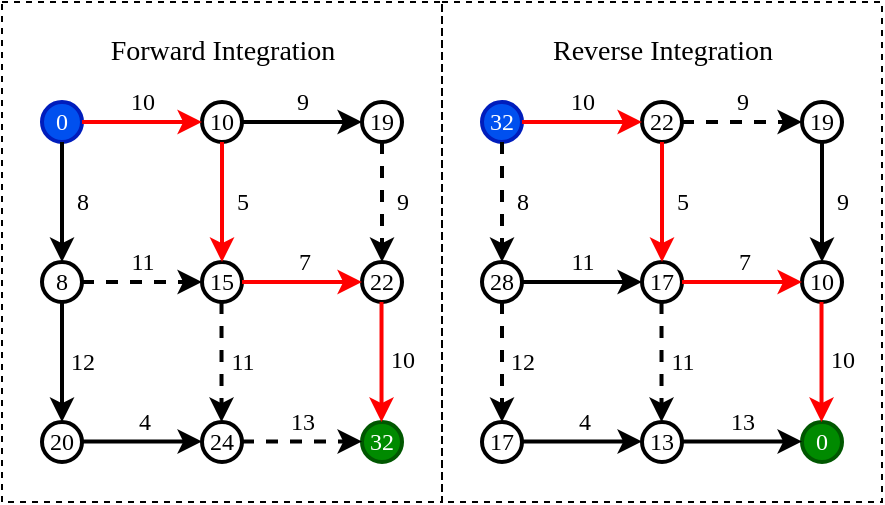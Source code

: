 <mxfile version="23.1.5" type="device">
  <diagram name="Page-1" id="I9qHYXw20BZHlFzizIdc">
    <mxGraphModel dx="649" dy="401" grid="1" gridSize="10" guides="1" tooltips="1" connect="1" arrows="1" fold="1" page="1" pageScale="1" pageWidth="850" pageHeight="1100" math="0" shadow="0">
      <root>
        <mxCell id="0" />
        <mxCell id="1" parent="0" />
        <mxCell id="7n1U8HdBAdJ0gv718b80-84" value="" style="rounded=0;whiteSpace=wrap;html=1;fillColor=none;dashed=1;" parent="1" vertex="1">
          <mxGeometry x="150" y="200" width="220" height="250" as="geometry" />
        </mxCell>
        <mxCell id="7n1U8HdBAdJ0gv718b80-85" value="" style="rounded=0;whiteSpace=wrap;html=1;fillColor=none;dashed=1;" parent="1" vertex="1">
          <mxGeometry x="370" y="200" width="220" height="250" as="geometry" />
        </mxCell>
        <mxCell id="7n1U8HdBAdJ0gv718b80-5" value="19" style="ellipse;whiteSpace=wrap;html=1;aspect=fixed;fontFamily=Times New Roman;fontSize=12;strokeWidth=2;" parent="1" vertex="1">
          <mxGeometry x="330" y="250" width="20" height="20" as="geometry" />
        </mxCell>
        <mxCell id="7n1U8HdBAdJ0gv718b80-6" value="22" style="ellipse;whiteSpace=wrap;html=1;aspect=fixed;fontFamily=Times New Roman;fontSize=12;strokeWidth=2;" parent="1" vertex="1">
          <mxGeometry x="330" y="330" width="20" height="20" as="geometry" />
        </mxCell>
        <mxCell id="7n1U8HdBAdJ0gv718b80-7" value="32" style="ellipse;whiteSpace=wrap;html=1;aspect=fixed;fillColor=#008a00;fontColor=#ffffff;strokeColor=#005700;fontFamily=Times New Roman;fontSize=12;strokeWidth=2;" parent="1" vertex="1">
          <mxGeometry x="330" y="410" width="20" height="20" as="geometry" />
        </mxCell>
        <mxCell id="7n1U8HdBAdJ0gv718b80-9" value="10" style="ellipse;whiteSpace=wrap;html=1;aspect=fixed;fontFamily=Times New Roman;fontSize=12;strokeWidth=2;" parent="1" vertex="1">
          <mxGeometry x="250" y="250" width="20" height="20" as="geometry" />
        </mxCell>
        <mxCell id="7n1U8HdBAdJ0gv718b80-10" value="15" style="ellipse;whiteSpace=wrap;html=1;aspect=fixed;fontFamily=Times New Roman;fontSize=12;strokeWidth=2;" parent="1" vertex="1">
          <mxGeometry x="250" y="330" width="20" height="20" as="geometry" />
        </mxCell>
        <mxCell id="7n1U8HdBAdJ0gv718b80-11" value="24" style="ellipse;whiteSpace=wrap;html=1;aspect=fixed;fontFamily=Times New Roman;fontSize=12;strokeWidth=2;" parent="1" vertex="1">
          <mxGeometry x="250" y="410" width="20" height="20" as="geometry" />
        </mxCell>
        <mxCell id="7n1U8HdBAdJ0gv718b80-13" value="0" style="ellipse;whiteSpace=wrap;html=1;aspect=fixed;fillColor=#0050ef;fontColor=#ffffff;strokeColor=#001DBC;fontFamily=Times New Roman;fontSize=12;strokeWidth=2;" parent="1" vertex="1">
          <mxGeometry x="170" y="250" width="20" height="20" as="geometry" />
        </mxCell>
        <mxCell id="7n1U8HdBAdJ0gv718b80-14" value="8" style="ellipse;whiteSpace=wrap;html=1;aspect=fixed;fontFamily=Times New Roman;fontSize=12;strokeWidth=2;" parent="1" vertex="1">
          <mxGeometry x="170" y="330" width="20" height="20" as="geometry" />
        </mxCell>
        <mxCell id="7n1U8HdBAdJ0gv718b80-15" value="20" style="ellipse;whiteSpace=wrap;html=1;aspect=fixed;fontFamily=Times New Roman;fontSize=12;strokeWidth=2;" parent="1" vertex="1">
          <mxGeometry x="170" y="410" width="20" height="20" as="geometry" />
        </mxCell>
        <mxCell id="7n1U8HdBAdJ0gv718b80-17" value="" style="endArrow=classic;html=1;rounded=0;exitX=0.5;exitY=1;exitDx=0;exitDy=0;fontFamily=Times New Roman;fontSize=12;strokeWidth=2;" parent="1" source="7n1U8HdBAdJ0gv718b80-13" target="7n1U8HdBAdJ0gv718b80-14" edge="1">
          <mxGeometry width="50" height="50" relative="1" as="geometry">
            <mxPoint x="400" y="390" as="sourcePoint" />
            <mxPoint x="450" y="340" as="targetPoint" />
          </mxGeometry>
        </mxCell>
        <mxCell id="7n1U8HdBAdJ0gv718b80-33" value="8" style="edgeLabel;html=1;align=center;verticalAlign=middle;resizable=0;points=[];fontFamily=Times New Roman;fontSize=12;labelBackgroundColor=none;" parent="7n1U8HdBAdJ0gv718b80-17" vertex="1" connectable="0">
          <mxGeometry x="-0.16" y="-2" relative="1" as="geometry">
            <mxPoint x="12" y="5" as="offset" />
          </mxGeometry>
        </mxCell>
        <mxCell id="7n1U8HdBAdJ0gv718b80-18" value="" style="endArrow=classic;html=1;rounded=0;exitX=1;exitY=0.5;exitDx=0;exitDy=0;entryX=0;entryY=0.5;entryDx=0;entryDy=0;fontFamily=Times New Roman;fontSize=12;strokeColor=#FF0000;strokeWidth=2;" parent="1" source="7n1U8HdBAdJ0gv718b80-13" target="7n1U8HdBAdJ0gv718b80-9" edge="1">
          <mxGeometry width="50" height="50" relative="1" as="geometry">
            <mxPoint x="190" y="280" as="sourcePoint" />
            <mxPoint x="190" y="340" as="targetPoint" />
          </mxGeometry>
        </mxCell>
        <mxCell id="7n1U8HdBAdJ0gv718b80-32" value="10" style="edgeLabel;html=1;align=center;verticalAlign=middle;resizable=0;points=[];fontFamily=Times New Roman;fontSize=12;labelBackgroundColor=none;" parent="7n1U8HdBAdJ0gv718b80-18" vertex="1" connectable="0">
          <mxGeometry x="-0.062" y="1" relative="1" as="geometry">
            <mxPoint x="2" y="-9" as="offset" />
          </mxGeometry>
        </mxCell>
        <mxCell id="7n1U8HdBAdJ0gv718b80-19" value="" style="endArrow=classic;html=1;rounded=0;exitX=1;exitY=0.5;exitDx=0;exitDy=0;entryX=0;entryY=0.5;entryDx=0;entryDy=0;dashed=1;fontFamily=Times New Roman;fontSize=12;strokeWidth=2;" parent="1" source="7n1U8HdBAdJ0gv718b80-14" target="7n1U8HdBAdJ0gv718b80-10" edge="1">
          <mxGeometry width="50" height="50" relative="1" as="geometry">
            <mxPoint x="200" y="270" as="sourcePoint" />
            <mxPoint x="260" y="270" as="targetPoint" />
          </mxGeometry>
        </mxCell>
        <mxCell id="7n1U8HdBAdJ0gv718b80-34" value="11" style="edgeLabel;html=1;align=center;verticalAlign=middle;resizable=0;points=[];fontFamily=Times New Roman;fontSize=12;labelBackgroundColor=none;" parent="7n1U8HdBAdJ0gv718b80-19" vertex="1" connectable="0">
          <mxGeometry x="0.033" y="-2" relative="1" as="geometry">
            <mxPoint x="-1" y="-12" as="offset" />
          </mxGeometry>
        </mxCell>
        <mxCell id="7n1U8HdBAdJ0gv718b80-20" value="" style="endArrow=classic;html=1;rounded=0;exitX=0.5;exitY=1;exitDx=0;exitDy=0;entryX=0.5;entryY=0;entryDx=0;entryDy=0;fontFamily=Times New Roman;fontSize=12;strokeColor=#FF0000;strokeWidth=2;" parent="1" source="7n1U8HdBAdJ0gv718b80-9" target="7n1U8HdBAdJ0gv718b80-10" edge="1">
          <mxGeometry width="50" height="50" relative="1" as="geometry">
            <mxPoint x="210" y="280" as="sourcePoint" />
            <mxPoint x="270" y="280" as="targetPoint" />
          </mxGeometry>
        </mxCell>
        <mxCell id="7n1U8HdBAdJ0gv718b80-36" value="5" style="edgeLabel;html=1;align=center;verticalAlign=middle;resizable=0;points=[];fontFamily=Times New Roman;fontSize=12;labelBackgroundColor=none;" parent="7n1U8HdBAdJ0gv718b80-20" vertex="1" connectable="0">
          <mxGeometry x="-0.335" y="-2" relative="1" as="geometry">
            <mxPoint x="12" y="10" as="offset" />
          </mxGeometry>
        </mxCell>
        <mxCell id="7n1U8HdBAdJ0gv718b80-21" value="" style="endArrow=classic;html=1;rounded=0;exitX=0.5;exitY=1;exitDx=0;exitDy=0;entryX=0.5;entryY=0;entryDx=0;entryDy=0;fontFamily=Times New Roman;fontSize=12;strokeWidth=2;" parent="1" source="7n1U8HdBAdJ0gv718b80-14" target="7n1U8HdBAdJ0gv718b80-15" edge="1">
          <mxGeometry width="50" height="50" relative="1" as="geometry">
            <mxPoint x="200" y="350" as="sourcePoint" />
            <mxPoint x="260" y="350" as="targetPoint" />
          </mxGeometry>
        </mxCell>
        <mxCell id="7n1U8HdBAdJ0gv718b80-40" value="12" style="edgeLabel;html=1;align=center;verticalAlign=middle;resizable=0;points=[];fontFamily=Times New Roman;fontSize=12;labelBackgroundColor=none;" parent="7n1U8HdBAdJ0gv718b80-21" vertex="1" connectable="0">
          <mxGeometry x="-0.144" relative="1" as="geometry">
            <mxPoint x="10" y="4" as="offset" />
          </mxGeometry>
        </mxCell>
        <mxCell id="7n1U8HdBAdJ0gv718b80-23" value="" style="endArrow=classic;html=1;rounded=0;exitX=1;exitY=0.5;exitDx=0;exitDy=0;entryX=0;entryY=0.5;entryDx=0;entryDy=0;fontFamily=Times New Roman;fontSize=12;strokeWidth=2;" parent="1" source="7n1U8HdBAdJ0gv718b80-9" target="7n1U8HdBAdJ0gv718b80-5" edge="1">
          <mxGeometry width="50" height="50" relative="1" as="geometry">
            <mxPoint x="200" y="270" as="sourcePoint" />
            <mxPoint x="260" y="270" as="targetPoint" />
          </mxGeometry>
        </mxCell>
        <mxCell id="7n1U8HdBAdJ0gv718b80-35" value="9" style="edgeLabel;html=1;align=center;verticalAlign=middle;resizable=0;points=[];fontFamily=Times New Roman;fontSize=12;labelBackgroundColor=none;" parent="7n1U8HdBAdJ0gv718b80-23" vertex="1" connectable="0">
          <mxGeometry x="-0.11" y="-1" relative="1" as="geometry">
            <mxPoint x="3" y="-11" as="offset" />
          </mxGeometry>
        </mxCell>
        <mxCell id="7n1U8HdBAdJ0gv718b80-25" value="" style="endArrow=classic;html=1;rounded=0;exitX=0.5;exitY=1;exitDx=0;exitDy=0;entryX=0.5;entryY=0;entryDx=0;entryDy=0;dashed=1;fontFamily=Times New Roman;fontSize=12;strokeWidth=2;" parent="1" source="7n1U8HdBAdJ0gv718b80-5" target="7n1U8HdBAdJ0gv718b80-6" edge="1">
          <mxGeometry width="50" height="50" relative="1" as="geometry">
            <mxPoint x="280" y="270" as="sourcePoint" />
            <mxPoint x="340" y="270" as="targetPoint" />
          </mxGeometry>
        </mxCell>
        <mxCell id="7n1U8HdBAdJ0gv718b80-43" value="9" style="edgeLabel;html=1;align=center;verticalAlign=middle;resizable=0;points=[];fontFamily=Times New Roman;fontSize=12;labelBackgroundColor=none;" parent="7n1U8HdBAdJ0gv718b80-25" vertex="1" connectable="0">
          <mxGeometry x="-0.097" y="1" relative="1" as="geometry">
            <mxPoint x="9" y="3" as="offset" />
          </mxGeometry>
        </mxCell>
        <mxCell id="7n1U8HdBAdJ0gv718b80-26" value="" style="endArrow=classic;html=1;rounded=0;exitX=1;exitY=0.5;exitDx=0;exitDy=0;entryX=0;entryY=0.5;entryDx=0;entryDy=0;fontFamily=Times New Roman;fontSize=12;strokeColor=#FF0000;strokeWidth=2;" parent="1" source="7n1U8HdBAdJ0gv718b80-10" target="7n1U8HdBAdJ0gv718b80-6" edge="1">
          <mxGeometry width="50" height="50" relative="1" as="geometry">
            <mxPoint x="290" y="280" as="sourcePoint" />
            <mxPoint x="350" y="280" as="targetPoint" />
          </mxGeometry>
        </mxCell>
        <mxCell id="7n1U8HdBAdJ0gv718b80-37" value="7" style="edgeLabel;html=1;align=center;verticalAlign=middle;resizable=0;points=[];fontFamily=Times New Roman;fontSize=12;labelBackgroundColor=none;" parent="7n1U8HdBAdJ0gv718b80-26" vertex="1" connectable="0">
          <mxGeometry x="-0.157" relative="1" as="geometry">
            <mxPoint x="5" y="-10" as="offset" />
          </mxGeometry>
        </mxCell>
        <mxCell id="7n1U8HdBAdJ0gv718b80-27" value="" style="endArrow=classic;html=1;rounded=0;exitX=1;exitY=0.5;exitDx=0;exitDy=0;entryX=0;entryY=0.5;entryDx=0;entryDy=0;fontFamily=Times New Roman;fontSize=12;strokeWidth=2;" parent="1" edge="1">
          <mxGeometry width="50" height="50" relative="1" as="geometry">
            <mxPoint x="190" y="419.76" as="sourcePoint" />
            <mxPoint x="250" y="419.76" as="targetPoint" />
          </mxGeometry>
        </mxCell>
        <mxCell id="7n1U8HdBAdJ0gv718b80-39" value="4" style="edgeLabel;html=1;align=center;verticalAlign=middle;resizable=0;points=[];fontFamily=Times New Roman;fontSize=12;labelBackgroundColor=none;" parent="7n1U8HdBAdJ0gv718b80-27" vertex="1" connectable="0">
          <mxGeometry x="-0.221" y="1" relative="1" as="geometry">
            <mxPoint x="7" y="-9" as="offset" />
          </mxGeometry>
        </mxCell>
        <mxCell id="7n1U8HdBAdJ0gv718b80-28" value="" style="endArrow=classic;html=1;rounded=0;exitX=1;exitY=0.5;exitDx=0;exitDy=0;entryX=0;entryY=0.5;entryDx=0;entryDy=0;dashed=1;fontFamily=Times New Roman;fontSize=12;strokeWidth=2;" parent="1" edge="1">
          <mxGeometry width="50" height="50" relative="1" as="geometry">
            <mxPoint x="270" y="419.76" as="sourcePoint" />
            <mxPoint x="330" y="419.76" as="targetPoint" />
          </mxGeometry>
        </mxCell>
        <mxCell id="7n1U8HdBAdJ0gv718b80-41" value="13" style="edgeLabel;html=1;align=center;verticalAlign=middle;resizable=0;points=[];fontFamily=Times New Roman;fontSize=12;labelBackgroundColor=none;" parent="7n1U8HdBAdJ0gv718b80-28" vertex="1" connectable="0">
          <mxGeometry x="-0.11" y="-1" relative="1" as="geometry">
            <mxPoint x="3" y="-11" as="offset" />
          </mxGeometry>
        </mxCell>
        <mxCell id="7n1U8HdBAdJ0gv718b80-29" value="" style="endArrow=classic;html=1;rounded=0;exitX=0.5;exitY=1;exitDx=0;exitDy=0;entryX=0.5;entryY=0;entryDx=0;entryDy=0;dashed=1;fontFamily=Times New Roman;fontSize=12;strokeWidth=2;" parent="1" edge="1">
          <mxGeometry width="50" height="50" relative="1" as="geometry">
            <mxPoint x="259.76" y="350" as="sourcePoint" />
            <mxPoint x="259.76" y="410" as="targetPoint" />
          </mxGeometry>
        </mxCell>
        <mxCell id="7n1U8HdBAdJ0gv718b80-44" value="11" style="edgeLabel;html=1;align=center;verticalAlign=middle;resizable=0;points=[];fontFamily=Times New Roman;fontSize=12;labelBackgroundColor=none;" parent="7n1U8HdBAdJ0gv718b80-29" vertex="1" connectable="0">
          <mxGeometry x="-0.018" y="-2" relative="1" as="geometry">
            <mxPoint x="12" as="offset" />
          </mxGeometry>
        </mxCell>
        <mxCell id="7n1U8HdBAdJ0gv718b80-30" value="" style="endArrow=classic;html=1;rounded=0;exitX=0.5;exitY=1;exitDx=0;exitDy=0;entryX=0.5;entryY=0;entryDx=0;entryDy=0;fontFamily=Times New Roman;fontSize=12;strokeColor=#FF0000;strokeWidth=2;" parent="1" edge="1">
          <mxGeometry width="50" height="50" relative="1" as="geometry">
            <mxPoint x="339.76" y="350" as="sourcePoint" />
            <mxPoint x="339.76" y="410" as="targetPoint" />
          </mxGeometry>
        </mxCell>
        <mxCell id="7n1U8HdBAdJ0gv718b80-42" value="10" style="edgeLabel;html=1;align=center;verticalAlign=middle;resizable=0;points=[];fontFamily=Times New Roman;fontSize=12;labelBackgroundColor=none;" parent="7n1U8HdBAdJ0gv718b80-30" vertex="1" connectable="0">
          <mxGeometry x="-0.049" y="-1" relative="1" as="geometry">
            <mxPoint x="11" as="offset" />
          </mxGeometry>
        </mxCell>
        <mxCell id="7n1U8HdBAdJ0gv718b80-47" value="19" style="ellipse;whiteSpace=wrap;html=1;aspect=fixed;fontFamily=Times New Roman;fontSize=12;strokeWidth=2;" parent="1" vertex="1">
          <mxGeometry x="550" y="250" width="20" height="20" as="geometry" />
        </mxCell>
        <mxCell id="7n1U8HdBAdJ0gv718b80-48" value="10" style="ellipse;whiteSpace=wrap;html=1;aspect=fixed;fontFamily=Times New Roman;fontSize=12;strokeWidth=2;" parent="1" vertex="1">
          <mxGeometry x="550" y="330" width="20" height="20" as="geometry" />
        </mxCell>
        <mxCell id="7n1U8HdBAdJ0gv718b80-49" value="0" style="ellipse;whiteSpace=wrap;html=1;aspect=fixed;fillColor=#008a00;fontColor=#ffffff;strokeColor=#005700;fontFamily=Times New Roman;fontSize=12;strokeWidth=2;" parent="1" vertex="1">
          <mxGeometry x="550" y="410" width="20" height="20" as="geometry" />
        </mxCell>
        <mxCell id="7n1U8HdBAdJ0gv718b80-50" value="22" style="ellipse;whiteSpace=wrap;html=1;aspect=fixed;fontFamily=Times New Roman;fontSize=12;strokeWidth=2;" parent="1" vertex="1">
          <mxGeometry x="470" y="250" width="20" height="20" as="geometry" />
        </mxCell>
        <mxCell id="7n1U8HdBAdJ0gv718b80-51" value="17" style="ellipse;whiteSpace=wrap;html=1;aspect=fixed;fontFamily=Times New Roman;fontSize=12;strokeWidth=2;" parent="1" vertex="1">
          <mxGeometry x="470" y="330" width="20" height="20" as="geometry" />
        </mxCell>
        <mxCell id="7n1U8HdBAdJ0gv718b80-52" value="13" style="ellipse;whiteSpace=wrap;html=1;aspect=fixed;fontFamily=Times New Roman;fontSize=12;strokeWidth=2;" parent="1" vertex="1">
          <mxGeometry x="470" y="410" width="20" height="20" as="geometry" />
        </mxCell>
        <mxCell id="7n1U8HdBAdJ0gv718b80-53" value="32" style="ellipse;whiteSpace=wrap;html=1;aspect=fixed;fillColor=#0050ef;fontColor=#ffffff;strokeColor=#001DBC;fontFamily=Times New Roman;fontSize=12;strokeWidth=2;" parent="1" vertex="1">
          <mxGeometry x="390" y="250" width="20" height="20" as="geometry" />
        </mxCell>
        <mxCell id="7n1U8HdBAdJ0gv718b80-54" value="28" style="ellipse;whiteSpace=wrap;html=1;aspect=fixed;fontFamily=Times New Roman;fontSize=12;strokeWidth=2;" parent="1" vertex="1">
          <mxGeometry x="390" y="330" width="20" height="20" as="geometry" />
        </mxCell>
        <mxCell id="7n1U8HdBAdJ0gv718b80-55" value="17" style="ellipse;whiteSpace=wrap;html=1;aspect=fixed;fontFamily=Times New Roman;fontSize=12;strokeWidth=2;" parent="1" vertex="1">
          <mxGeometry x="390" y="410" width="20" height="20" as="geometry" />
        </mxCell>
        <mxCell id="7n1U8HdBAdJ0gv718b80-56" value="" style="endArrow=classic;html=1;rounded=0;exitX=0.5;exitY=1;exitDx=0;exitDy=0;fontFamily=Times New Roman;fontSize=12;strokeWidth=2;strokeColor=#000000;dashed=1;" parent="1" source="7n1U8HdBAdJ0gv718b80-53" target="7n1U8HdBAdJ0gv718b80-54" edge="1">
          <mxGeometry width="50" height="50" relative="1" as="geometry">
            <mxPoint x="620" y="390" as="sourcePoint" />
            <mxPoint x="670" y="340" as="targetPoint" />
          </mxGeometry>
        </mxCell>
        <mxCell id="7n1U8HdBAdJ0gv718b80-57" value="8" style="edgeLabel;html=1;align=center;verticalAlign=middle;resizable=0;points=[];fontFamily=Times New Roman;fontSize=12;labelBackgroundColor=none;" parent="7n1U8HdBAdJ0gv718b80-56" vertex="1" connectable="0">
          <mxGeometry x="-0.16" y="-2" relative="1" as="geometry">
            <mxPoint x="12" y="5" as="offset" />
          </mxGeometry>
        </mxCell>
        <mxCell id="7n1U8HdBAdJ0gv718b80-58" value="" style="endArrow=classic;html=1;rounded=0;exitX=1;exitY=0.5;exitDx=0;exitDy=0;entryX=0;entryY=0.5;entryDx=0;entryDy=0;fontFamily=Times New Roman;fontSize=12;strokeColor=#FF0000;strokeWidth=2;" parent="1" source="7n1U8HdBAdJ0gv718b80-53" target="7n1U8HdBAdJ0gv718b80-50" edge="1">
          <mxGeometry width="50" height="50" relative="1" as="geometry">
            <mxPoint x="410" y="280" as="sourcePoint" />
            <mxPoint x="410" y="340" as="targetPoint" />
          </mxGeometry>
        </mxCell>
        <mxCell id="7n1U8HdBAdJ0gv718b80-59" value="10" style="edgeLabel;html=1;align=center;verticalAlign=middle;resizable=0;points=[];fontFamily=Times New Roman;fontSize=12;labelBackgroundColor=none;" parent="7n1U8HdBAdJ0gv718b80-58" vertex="1" connectable="0">
          <mxGeometry x="-0.062" y="1" relative="1" as="geometry">
            <mxPoint x="2" y="-9" as="offset" />
          </mxGeometry>
        </mxCell>
        <mxCell id="7n1U8HdBAdJ0gv718b80-60" value="" style="endArrow=classic;html=1;rounded=0;exitX=1;exitY=0.5;exitDx=0;exitDy=0;entryX=0;entryY=0.5;entryDx=0;entryDy=0;fontFamily=Times New Roman;fontSize=12;strokeWidth=2;strokeColor=#000000;" parent="1" source="7n1U8HdBAdJ0gv718b80-54" target="7n1U8HdBAdJ0gv718b80-51" edge="1">
          <mxGeometry width="50" height="50" relative="1" as="geometry">
            <mxPoint x="420" y="270" as="sourcePoint" />
            <mxPoint x="480" y="270" as="targetPoint" />
          </mxGeometry>
        </mxCell>
        <mxCell id="7n1U8HdBAdJ0gv718b80-61" value="11" style="edgeLabel;html=1;align=center;verticalAlign=middle;resizable=0;points=[];fontFamily=Times New Roman;fontSize=12;labelBackgroundColor=none;" parent="7n1U8HdBAdJ0gv718b80-60" vertex="1" connectable="0">
          <mxGeometry x="0.033" y="-2" relative="1" as="geometry">
            <mxPoint x="-1" y="-12" as="offset" />
          </mxGeometry>
        </mxCell>
        <mxCell id="7n1U8HdBAdJ0gv718b80-62" value="" style="endArrow=classic;html=1;rounded=0;exitX=0.5;exitY=1;exitDx=0;exitDy=0;entryX=0.5;entryY=0;entryDx=0;entryDy=0;fontFamily=Times New Roman;fontSize=12;strokeColor=#FF0000;strokeWidth=2;" parent="1" source="7n1U8HdBAdJ0gv718b80-50" target="7n1U8HdBAdJ0gv718b80-51" edge="1">
          <mxGeometry width="50" height="50" relative="1" as="geometry">
            <mxPoint x="430" y="280" as="sourcePoint" />
            <mxPoint x="490" y="280" as="targetPoint" />
          </mxGeometry>
        </mxCell>
        <mxCell id="7n1U8HdBAdJ0gv718b80-63" value="5" style="edgeLabel;html=1;align=center;verticalAlign=middle;resizable=0;points=[];fontFamily=Times New Roman;fontSize=12;labelBackgroundColor=none;" parent="7n1U8HdBAdJ0gv718b80-62" vertex="1" connectable="0">
          <mxGeometry x="-0.335" y="-2" relative="1" as="geometry">
            <mxPoint x="12" y="10" as="offset" />
          </mxGeometry>
        </mxCell>
        <mxCell id="7n1U8HdBAdJ0gv718b80-64" value="" style="endArrow=classic;html=1;rounded=0;exitX=0.5;exitY=1;exitDx=0;exitDy=0;entryX=0.5;entryY=0;entryDx=0;entryDy=0;fontFamily=Times New Roman;fontSize=12;strokeWidth=2;strokeColor=#000000;dashed=1;" parent="1" source="7n1U8HdBAdJ0gv718b80-54" target="7n1U8HdBAdJ0gv718b80-55" edge="1">
          <mxGeometry width="50" height="50" relative="1" as="geometry">
            <mxPoint x="420" y="350" as="sourcePoint" />
            <mxPoint x="480" y="350" as="targetPoint" />
          </mxGeometry>
        </mxCell>
        <mxCell id="7n1U8HdBAdJ0gv718b80-65" value="12" style="edgeLabel;html=1;align=center;verticalAlign=middle;resizable=0;points=[];fontFamily=Times New Roman;fontSize=12;labelBackgroundColor=none;" parent="7n1U8HdBAdJ0gv718b80-64" vertex="1" connectable="0">
          <mxGeometry x="-0.144" relative="1" as="geometry">
            <mxPoint x="10" y="4" as="offset" />
          </mxGeometry>
        </mxCell>
        <mxCell id="7n1U8HdBAdJ0gv718b80-66" value="" style="endArrow=classic;html=1;rounded=0;exitX=1;exitY=0.5;exitDx=0;exitDy=0;entryX=0;entryY=0.5;entryDx=0;entryDy=0;fontFamily=Times New Roman;fontSize=12;strokeWidth=2;strokeColor=#000000;dashed=1;" parent="1" source="7n1U8HdBAdJ0gv718b80-50" target="7n1U8HdBAdJ0gv718b80-47" edge="1">
          <mxGeometry width="50" height="50" relative="1" as="geometry">
            <mxPoint x="420" y="270" as="sourcePoint" />
            <mxPoint x="480" y="270" as="targetPoint" />
          </mxGeometry>
        </mxCell>
        <mxCell id="7n1U8HdBAdJ0gv718b80-67" value="9" style="edgeLabel;html=1;align=center;verticalAlign=middle;resizable=0;points=[];fontFamily=Times New Roman;fontSize=12;labelBackgroundColor=none;" parent="7n1U8HdBAdJ0gv718b80-66" vertex="1" connectable="0">
          <mxGeometry x="-0.11" y="-1" relative="1" as="geometry">
            <mxPoint x="3" y="-11" as="offset" />
          </mxGeometry>
        </mxCell>
        <mxCell id="7n1U8HdBAdJ0gv718b80-68" value="" style="endArrow=classic;html=1;rounded=0;exitX=0.5;exitY=1;exitDx=0;exitDy=0;entryX=0.5;entryY=0;entryDx=0;entryDy=0;fontFamily=Times New Roman;fontSize=12;strokeWidth=2;strokeColor=#000000;" parent="1" source="7n1U8HdBAdJ0gv718b80-47" target="7n1U8HdBAdJ0gv718b80-48" edge="1">
          <mxGeometry width="50" height="50" relative="1" as="geometry">
            <mxPoint x="500" y="270" as="sourcePoint" />
            <mxPoint x="560" y="270" as="targetPoint" />
          </mxGeometry>
        </mxCell>
        <mxCell id="7n1U8HdBAdJ0gv718b80-69" value="9" style="edgeLabel;html=1;align=center;verticalAlign=middle;resizable=0;points=[];fontFamily=Times New Roman;fontSize=12;labelBackgroundColor=none;" parent="7n1U8HdBAdJ0gv718b80-68" vertex="1" connectable="0">
          <mxGeometry x="-0.097" y="1" relative="1" as="geometry">
            <mxPoint x="9" y="3" as="offset" />
          </mxGeometry>
        </mxCell>
        <mxCell id="7n1U8HdBAdJ0gv718b80-70" value="" style="endArrow=classic;html=1;rounded=0;exitX=1;exitY=0.5;exitDx=0;exitDy=0;entryX=0;entryY=0.5;entryDx=0;entryDy=0;fontFamily=Times New Roman;fontSize=12;strokeColor=#FF0000;strokeWidth=2;" parent="1" source="7n1U8HdBAdJ0gv718b80-51" target="7n1U8HdBAdJ0gv718b80-48" edge="1">
          <mxGeometry width="50" height="50" relative="1" as="geometry">
            <mxPoint x="510" y="280" as="sourcePoint" />
            <mxPoint x="570" y="280" as="targetPoint" />
          </mxGeometry>
        </mxCell>
        <mxCell id="7n1U8HdBAdJ0gv718b80-71" value="7" style="edgeLabel;html=1;align=center;verticalAlign=middle;resizable=0;points=[];fontFamily=Times New Roman;fontSize=12;labelBackgroundColor=none;" parent="7n1U8HdBAdJ0gv718b80-70" vertex="1" connectable="0">
          <mxGeometry x="-0.157" relative="1" as="geometry">
            <mxPoint x="5" y="-10" as="offset" />
          </mxGeometry>
        </mxCell>
        <mxCell id="7n1U8HdBAdJ0gv718b80-72" value="" style="endArrow=classic;html=1;rounded=0;exitX=1;exitY=0.5;exitDx=0;exitDy=0;entryX=0;entryY=0.5;entryDx=0;entryDy=0;fontFamily=Times New Roman;fontSize=12;strokeWidth=2;strokeColor=#000000;" parent="1" edge="1">
          <mxGeometry width="50" height="50" relative="1" as="geometry">
            <mxPoint x="410" y="419.76" as="sourcePoint" />
            <mxPoint x="470" y="419.76" as="targetPoint" />
          </mxGeometry>
        </mxCell>
        <mxCell id="7n1U8HdBAdJ0gv718b80-73" value="4" style="edgeLabel;html=1;align=center;verticalAlign=middle;resizable=0;points=[];fontFamily=Times New Roman;fontSize=12;labelBackgroundColor=none;" parent="7n1U8HdBAdJ0gv718b80-72" vertex="1" connectable="0">
          <mxGeometry x="-0.221" y="1" relative="1" as="geometry">
            <mxPoint x="7" y="-9" as="offset" />
          </mxGeometry>
        </mxCell>
        <mxCell id="7n1U8HdBAdJ0gv718b80-74" value="" style="endArrow=classic;html=1;rounded=0;exitX=1;exitY=0.5;exitDx=0;exitDy=0;entryX=0;entryY=0.5;entryDx=0;entryDy=0;fontFamily=Times New Roman;fontSize=12;strokeWidth=2;strokeColor=#000000;" parent="1" edge="1">
          <mxGeometry width="50" height="50" relative="1" as="geometry">
            <mxPoint x="490" y="419.76" as="sourcePoint" />
            <mxPoint x="550" y="419.76" as="targetPoint" />
          </mxGeometry>
        </mxCell>
        <mxCell id="7n1U8HdBAdJ0gv718b80-75" value="13" style="edgeLabel;html=1;align=center;verticalAlign=middle;resizable=0;points=[];fontFamily=Times New Roman;fontSize=12;labelBackgroundColor=none;" parent="7n1U8HdBAdJ0gv718b80-74" vertex="1" connectable="0">
          <mxGeometry x="-0.11" y="-1" relative="1" as="geometry">
            <mxPoint x="3" y="-11" as="offset" />
          </mxGeometry>
        </mxCell>
        <mxCell id="7n1U8HdBAdJ0gv718b80-76" value="" style="endArrow=classic;html=1;rounded=0;exitX=0.5;exitY=1;exitDx=0;exitDy=0;entryX=0.5;entryY=0;entryDx=0;entryDy=0;fontFamily=Times New Roman;fontSize=12;strokeWidth=2;strokeColor=#000000;dashed=1;" parent="1" edge="1">
          <mxGeometry width="50" height="50" relative="1" as="geometry">
            <mxPoint x="479.76" y="350" as="sourcePoint" />
            <mxPoint x="479.76" y="410" as="targetPoint" />
          </mxGeometry>
        </mxCell>
        <mxCell id="7n1U8HdBAdJ0gv718b80-77" value="11" style="edgeLabel;html=1;align=center;verticalAlign=middle;resizable=0;points=[];fontFamily=Times New Roman;fontSize=12;labelBackgroundColor=none;" parent="7n1U8HdBAdJ0gv718b80-76" vertex="1" connectable="0">
          <mxGeometry x="-0.018" y="-2" relative="1" as="geometry">
            <mxPoint x="12" as="offset" />
          </mxGeometry>
        </mxCell>
        <mxCell id="7n1U8HdBAdJ0gv718b80-78" value="" style="endArrow=classic;html=1;rounded=0;exitX=0.5;exitY=1;exitDx=0;exitDy=0;entryX=0.5;entryY=0;entryDx=0;entryDy=0;fontFamily=Times New Roman;fontSize=12;strokeColor=#FF0000;strokeWidth=2;" parent="1" edge="1">
          <mxGeometry width="50" height="50" relative="1" as="geometry">
            <mxPoint x="559.76" y="350" as="sourcePoint" />
            <mxPoint x="559.76" y="410" as="targetPoint" />
          </mxGeometry>
        </mxCell>
        <mxCell id="7n1U8HdBAdJ0gv718b80-79" value="10" style="edgeLabel;html=1;align=center;verticalAlign=middle;resizable=0;points=[];fontFamily=Times New Roman;fontSize=12;labelBackgroundColor=none;" parent="7n1U8HdBAdJ0gv718b80-78" vertex="1" connectable="0">
          <mxGeometry x="-0.049" y="-1" relative="1" as="geometry">
            <mxPoint x="11" as="offset" />
          </mxGeometry>
        </mxCell>
        <mxCell id="7n1U8HdBAdJ0gv718b80-82" value="Forward Integration" style="text;html=1;align=center;verticalAlign=middle;resizable=0;points=[];autosize=1;strokeColor=none;fillColor=none;fontFamily=Times New Roman;fontSize=14;" parent="1" vertex="1">
          <mxGeometry x="190" y="210" width="140" height="30" as="geometry" />
        </mxCell>
        <mxCell id="7n1U8HdBAdJ0gv718b80-83" value="Reverse Integration" style="text;html=1;align=center;verticalAlign=middle;resizable=0;points=[];autosize=1;strokeColor=none;fillColor=none;fontFamily=Times New Roman;fontSize=14;" parent="1" vertex="1">
          <mxGeometry x="415" y="210" width="130" height="30" as="geometry" />
        </mxCell>
      </root>
    </mxGraphModel>
  </diagram>
</mxfile>
